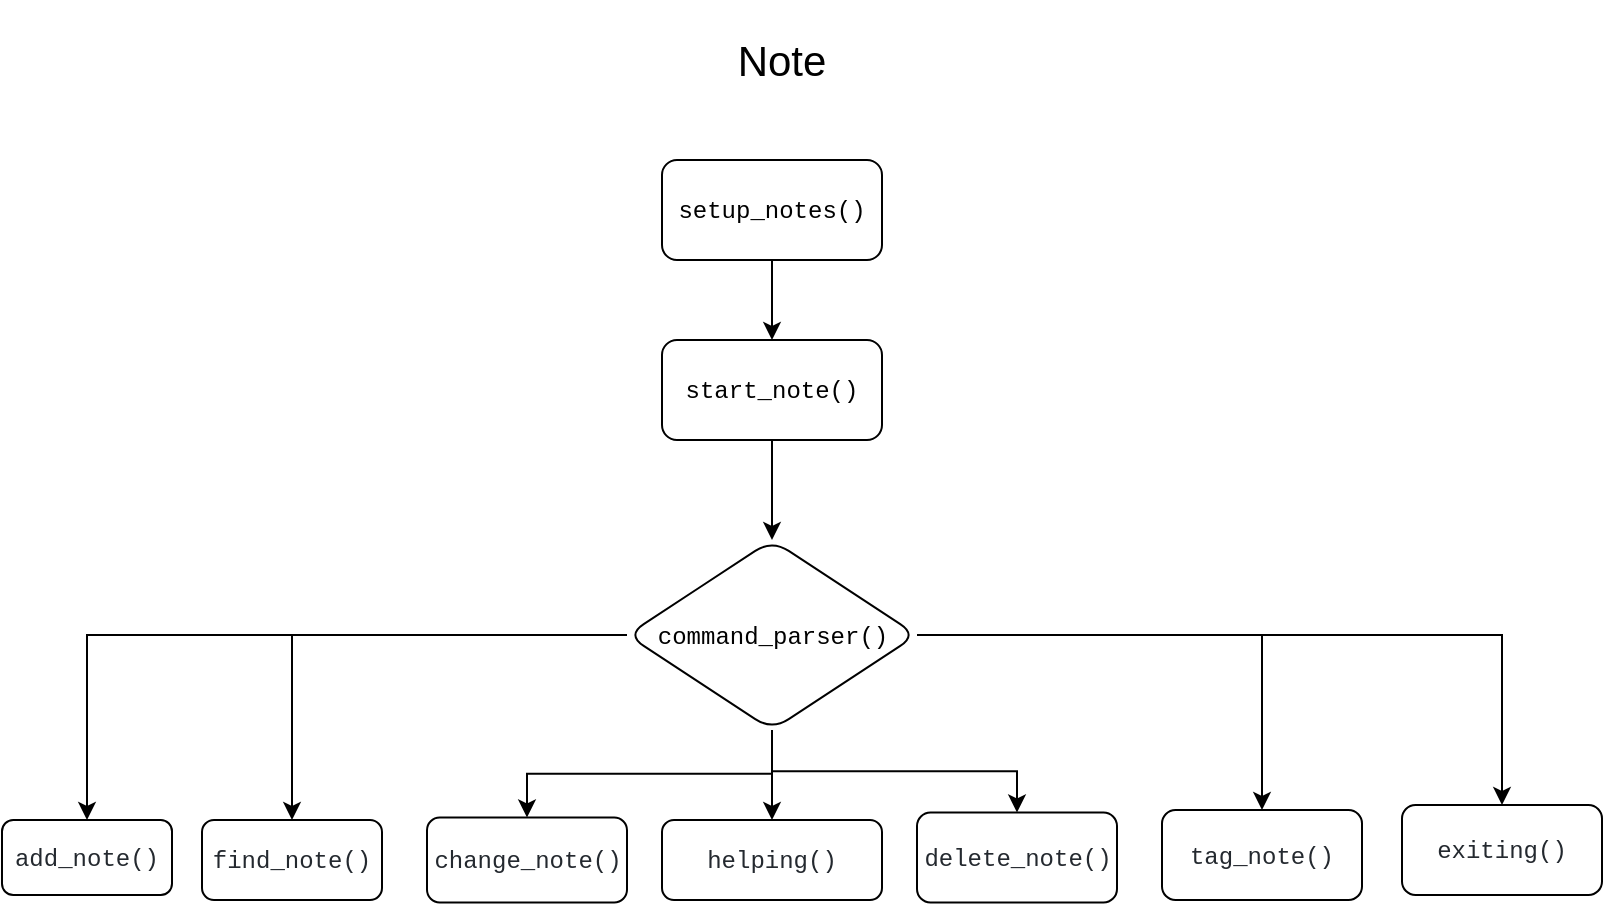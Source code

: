 <mxfile version="20.2.0" type="device"><diagram id="lXJzsrrx-SRofN_5unaN" name="Страница 1"><mxGraphModel dx="1692" dy="456" grid="1" gridSize="10" guides="1" tooltips="1" connect="1" arrows="1" fold="1" page="1" pageScale="1" pageWidth="827" pageHeight="1169" math="0" shadow="0"><root><mxCell id="0"/><mxCell id="1" parent="0"/><mxCell id="JeIRYgWx7CM_ugJ0u5Zc-4" value="" style="edgeStyle=orthogonalEdgeStyle;rounded=0;orthogonalLoop=1;jettySize=auto;html=1;fontSize=21;" edge="1" parent="1" source="JeIRYgWx7CM_ugJ0u5Zc-1" target="JeIRYgWx7CM_ugJ0u5Zc-3"><mxGeometry relative="1" as="geometry"/></mxCell><mxCell id="JeIRYgWx7CM_ugJ0u5Zc-1" value="&lt;span style=&quot;font-family: ui-monospace, SFMono-Regular, &amp;quot;SF Mono&amp;quot;, Menlo, Consolas, &amp;quot;Liberation Mono&amp;quot;, monospace; text-align: start; background-color: rgb(255, 255, 255);&quot;&gt;setup_notes()&lt;/span&gt;" style="rounded=1;whiteSpace=wrap;html=1;" vertex="1" parent="1"><mxGeometry x="310" y="90" width="110" height="50" as="geometry"/></mxCell><mxCell id="JeIRYgWx7CM_ugJ0u5Zc-2" value="&lt;font style=&quot;font-size: 21px;&quot;&gt;Note&lt;/font&gt;" style="text;html=1;strokeColor=none;fillColor=none;align=center;verticalAlign=middle;whiteSpace=wrap;rounded=0;" vertex="1" parent="1"><mxGeometry x="280" y="10" width="180" height="60" as="geometry"/></mxCell><mxCell id="JeIRYgWx7CM_ugJ0u5Zc-6" value="" style="edgeStyle=orthogonalEdgeStyle;rounded=0;orthogonalLoop=1;jettySize=auto;html=1;fontSize=21;" edge="1" parent="1" source="JeIRYgWx7CM_ugJ0u5Zc-3" target="JeIRYgWx7CM_ugJ0u5Zc-5"><mxGeometry relative="1" as="geometry"/></mxCell><mxCell id="JeIRYgWx7CM_ugJ0u5Zc-3" value="&lt;span style=&quot;font-family: ui-monospace, SFMono-Regular, &amp;quot;SF Mono&amp;quot;, Menlo, Consolas, &amp;quot;Liberation Mono&amp;quot;, monospace; text-align: start; background-color: rgb(255, 255, 255);&quot;&gt;start_note()&lt;/span&gt;" style="rounded=1;whiteSpace=wrap;html=1;" vertex="1" parent="1"><mxGeometry x="310" y="180" width="110" height="50" as="geometry"/></mxCell><mxCell id="JeIRYgWx7CM_ugJ0u5Zc-8" value="" style="edgeStyle=orthogonalEdgeStyle;rounded=0;orthogonalLoop=1;jettySize=auto;html=1;fontSize=21;" edge="1" parent="1" source="JeIRYgWx7CM_ugJ0u5Zc-5" target="JeIRYgWx7CM_ugJ0u5Zc-7"><mxGeometry relative="1" as="geometry"/></mxCell><mxCell id="JeIRYgWx7CM_ugJ0u5Zc-10" value="" style="edgeStyle=orthogonalEdgeStyle;rounded=0;orthogonalLoop=1;jettySize=auto;html=1;fontSize=21;" edge="1" parent="1" source="JeIRYgWx7CM_ugJ0u5Zc-5" target="JeIRYgWx7CM_ugJ0u5Zc-9"><mxGeometry relative="1" as="geometry"/></mxCell><mxCell id="JeIRYgWx7CM_ugJ0u5Zc-15" value="" style="edgeStyle=orthogonalEdgeStyle;rounded=0;orthogonalLoop=1;jettySize=auto;html=1;fontSize=21;" edge="1" parent="1" source="JeIRYgWx7CM_ugJ0u5Zc-5" target="JeIRYgWx7CM_ugJ0u5Zc-14"><mxGeometry relative="1" as="geometry"/></mxCell><mxCell id="JeIRYgWx7CM_ugJ0u5Zc-18" value="" style="edgeStyle=orthogonalEdgeStyle;rounded=0;orthogonalLoop=1;jettySize=auto;html=1;fontSize=21;" edge="1" parent="1" source="JeIRYgWx7CM_ugJ0u5Zc-5" target="JeIRYgWx7CM_ugJ0u5Zc-17"><mxGeometry relative="1" as="geometry"/></mxCell><mxCell id="JeIRYgWx7CM_ugJ0u5Zc-20" value="" style="edgeStyle=orthogonalEdgeStyle;rounded=0;orthogonalLoop=1;jettySize=auto;html=1;fontSize=21;fontColor=#000000;" edge="1" parent="1" source="JeIRYgWx7CM_ugJ0u5Zc-5" target="JeIRYgWx7CM_ugJ0u5Zc-19"><mxGeometry relative="1" as="geometry"/></mxCell><mxCell id="JeIRYgWx7CM_ugJ0u5Zc-22" value="" style="edgeStyle=orthogonalEdgeStyle;rounded=0;orthogonalLoop=1;jettySize=auto;html=1;fontSize=21;fontColor=#000000;" edge="1" parent="1" source="JeIRYgWx7CM_ugJ0u5Zc-5" target="JeIRYgWx7CM_ugJ0u5Zc-21"><mxGeometry relative="1" as="geometry"/></mxCell><mxCell id="JeIRYgWx7CM_ugJ0u5Zc-24" value="" style="edgeStyle=orthogonalEdgeStyle;rounded=0;orthogonalLoop=1;jettySize=auto;html=1;fontSize=21;fontColor=#000000;" edge="1" parent="1" source="JeIRYgWx7CM_ugJ0u5Zc-5" target="JeIRYgWx7CM_ugJ0u5Zc-23"><mxGeometry relative="1" as="geometry"/></mxCell><mxCell id="JeIRYgWx7CM_ugJ0u5Zc-5" value="&lt;span style=&quot;font-family: ui-monospace, SFMono-Regular, &amp;quot;SF Mono&amp;quot;, Menlo, Consolas, &amp;quot;Liberation Mono&amp;quot;, monospace; text-align: start; background-color: rgb(255, 255, 255);&quot;&gt;command_parser()&lt;/span&gt;" style="rhombus;whiteSpace=wrap;html=1;rounded=1;" vertex="1" parent="1"><mxGeometry x="292.5" y="280" width="145" height="95" as="geometry"/></mxCell><mxCell id="JeIRYgWx7CM_ugJ0u5Zc-7" value="&lt;span style=&quot;color: rgb(36, 41, 47); font-family: ui-monospace, SFMono-Regular, &amp;quot;SF Mono&amp;quot;, Menlo, Consolas, &amp;quot;Liberation Mono&amp;quot;, monospace; text-align: start; background-color: rgb(255, 255, 255);&quot;&gt;add_note()&lt;/span&gt;" style="whiteSpace=wrap;html=1;rounded=1;" vertex="1" parent="1"><mxGeometry x="-20" y="420" width="85" height="37.5" as="geometry"/></mxCell><mxCell id="JeIRYgWx7CM_ugJ0u5Zc-9" value="&lt;span style=&quot;color: rgb(36, 41, 47); font-family: ui-monospace, SFMono-Regular, &amp;quot;SF Mono&amp;quot;, Menlo, Consolas, &amp;quot;Liberation Mono&amp;quot;, monospace; text-align: start; background-color: rgb(255, 255, 255);&quot;&gt;find_note()&lt;/span&gt;" style="whiteSpace=wrap;html=1;rounded=1;" vertex="1" parent="1"><mxGeometry x="80" y="420" width="90" height="40" as="geometry"/></mxCell><mxCell id="JeIRYgWx7CM_ugJ0u5Zc-14" value="&lt;span style=&quot;color: rgb(36, 41, 47); font-family: ui-monospace, SFMono-Regular, &amp;quot;SF Mono&amp;quot;, Menlo, Consolas, &amp;quot;Liberation Mono&amp;quot;, monospace; text-align: start;&quot;&gt; &lt;/span&gt;&lt;span style=&quot;box-sizing: border-box; color: rgb(36, 41, 47); font-family: ui-monospace, SFMono-Regular, &amp;quot;SF Mono&amp;quot;, Menlo, Consolas, &amp;quot;Liberation Mono&amp;quot;, monospace; text-align: start;&quot; class=&quot;pl-s1&quot;&gt;&lt;span style=&quot;background-image: initial; background-position: initial; background-size: initial; background-repeat: initial; background-attachment: initial; background-origin: initial; background-clip: initial; box-sizing: border-box; cursor: pointer; background-color: rgb(255, 255, 255);&quot; data-hydro-click-hmac=&quot;7fba10f094e05253efc556c878f2f7a9751b50fba301bbc37d5f88965b8e939a&quot; data-hydro-click=&quot;{&amp;quot;event_type&amp;quot;:&amp;quot;code_navigation.click_on_symbol&amp;quot;,&amp;quot;payload&amp;quot;:{&amp;quot;action&amp;quot;:&amp;quot;click_on_symbol&amp;quot;,&amp;quot;repository_id&amp;quot;:506735707,&amp;quot;ref&amp;quot;:&amp;quot;main&amp;quot;,&amp;quot;language&amp;quot;:&amp;quot;Python&amp;quot;,&amp;quot;backend&amp;quot;:&amp;quot;ALEPH_PRECISE&amp;quot;,&amp;quot;code_nav_context&amp;quot;:&amp;quot;BLOB_VIEW&amp;quot;,&amp;quot;retry_backend&amp;quot;:&amp;quot;&amp;quot;,&amp;quot;originating_url&amp;quot;:&amp;quot;https://github.com/icoderp/Py6PersonalAssistant/find-definition?q=change_note&amp;amp;blob_path=Py6PersonalAssistant%2Fnotes.py&amp;amp;ref=main&amp;amp;language=Python&amp;amp;row=294&amp;amp;col=12&amp;amp;code_nav_context=BLOB_VIEW&amp;quot;,&amp;quot;user_id&amp;quot;:95313612}}&quot; class=&quot;pl-token&quot;&gt;change_note()&lt;/span&gt;&lt;/span&gt;" style="whiteSpace=wrap;html=1;rounded=1;" vertex="1" parent="1"><mxGeometry x="192.5" y="418.75" width="100" height="42.5" as="geometry"/></mxCell><mxCell id="JeIRYgWx7CM_ugJ0u5Zc-17" value="&lt;span style=&quot;color: rgb(36, 41, 47); font-family: ui-monospace, SFMono-Regular, &amp;quot;SF Mono&amp;quot;, Menlo, Consolas, &amp;quot;Liberation Mono&amp;quot;, monospace; text-align: start; background-color: rgb(255, 255, 255);&quot;&gt;delete_note()&lt;/span&gt;" style="whiteSpace=wrap;html=1;rounded=1;" vertex="1" parent="1"><mxGeometry x="437.5" y="416.25" width="100" height="45" as="geometry"/></mxCell><mxCell id="JeIRYgWx7CM_ugJ0u5Zc-19" value="&lt;span style=&quot;color: rgb(36, 41, 47); font-family: ui-monospace, SFMono-Regular, &amp;quot;SF Mono&amp;quot;, Menlo, Consolas, &amp;quot;Liberation Mono&amp;quot;, monospace; text-align: start; background-color: rgb(255, 255, 255);&quot;&gt;tag_note()&lt;/span&gt;" style="whiteSpace=wrap;html=1;rounded=1;" vertex="1" parent="1"><mxGeometry x="560" y="415" width="100" height="45" as="geometry"/></mxCell><mxCell id="JeIRYgWx7CM_ugJ0u5Zc-21" value="&lt;span style=&quot;background-color: rgb(255, 255, 255);&quot;&gt;&lt;span style=&quot;color: rgb(36, 41, 47); font-family: ui-monospace, SFMono-Regular, &amp;quot;SF Mono&amp;quot;, Menlo, Consolas, &amp;quot;Liberation Mono&amp;quot;, monospace; text-align: start;&quot;&gt;exiting&lt;/span&gt;&lt;span style=&quot;color: rgb(36, 41, 47); font-family: ui-monospace, SFMono-Regular, &amp;quot;SF Mono&amp;quot;, Menlo, Consolas, &amp;quot;Liberation Mono&amp;quot;, monospace; text-align: start;&quot;&gt;()&lt;/span&gt;&lt;/span&gt;" style="whiteSpace=wrap;html=1;rounded=1;" vertex="1" parent="1"><mxGeometry x="680" y="412.5" width="100" height="45" as="geometry"/></mxCell><mxCell id="JeIRYgWx7CM_ugJ0u5Zc-23" value="&lt;span style=&quot;color: rgb(36, 41, 47); font-family: ui-monospace, SFMono-Regular, &amp;quot;SF Mono&amp;quot;, Menlo, Consolas, &amp;quot;Liberation Mono&amp;quot;, monospace; text-align: start; background-color: rgb(255, 255, 255);&quot;&gt;helping()&lt;/span&gt;" style="whiteSpace=wrap;html=1;rounded=1;" vertex="1" parent="1"><mxGeometry x="310" y="420" width="110" height="40" as="geometry"/></mxCell></root></mxGraphModel></diagram></mxfile>